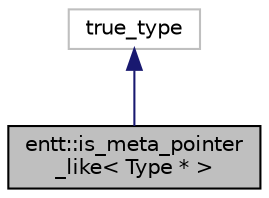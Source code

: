 digraph "entt::is_meta_pointer_like&lt; Type * &gt;"
{
 // LATEX_PDF_SIZE
  edge [fontname="Helvetica",fontsize="10",labelfontname="Helvetica",labelfontsize="10"];
  node [fontname="Helvetica",fontsize="10",shape=record];
  Node1 [label="entt::is_meta_pointer\l_like\< Type * \>",height=0.2,width=0.4,color="black", fillcolor="grey75", style="filled", fontcolor="black",tooltip="Makes plain pointers pointer-like types for the meta system."];
  Node2 -> Node1 [dir="back",color="midnightblue",fontsize="10",style="solid"];
  Node2 [label="true_type",height=0.2,width=0.4,color="grey75", fillcolor="white", style="filled",tooltip=" "];
}
